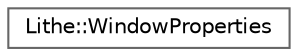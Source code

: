 digraph "Graphical Class Hierarchy"
{
 // LATEX_PDF_SIZE
  bgcolor="transparent";
  edge [fontname=Helvetica,fontsize=10,labelfontname=Helvetica,labelfontsize=10];
  node [fontname=Helvetica,fontsize=10,shape=box,height=0.2,width=0.4];
  rankdir="LR";
  Node0 [id="Node000000",label="Lithe::WindowProperties",height=0.2,width=0.4,color="grey40", fillcolor="white", style="filled",URL="$struct_lithe_1_1_window_properties.html",tooltip="Class (or struct even) that contains general data needed to construct a window."];
}
